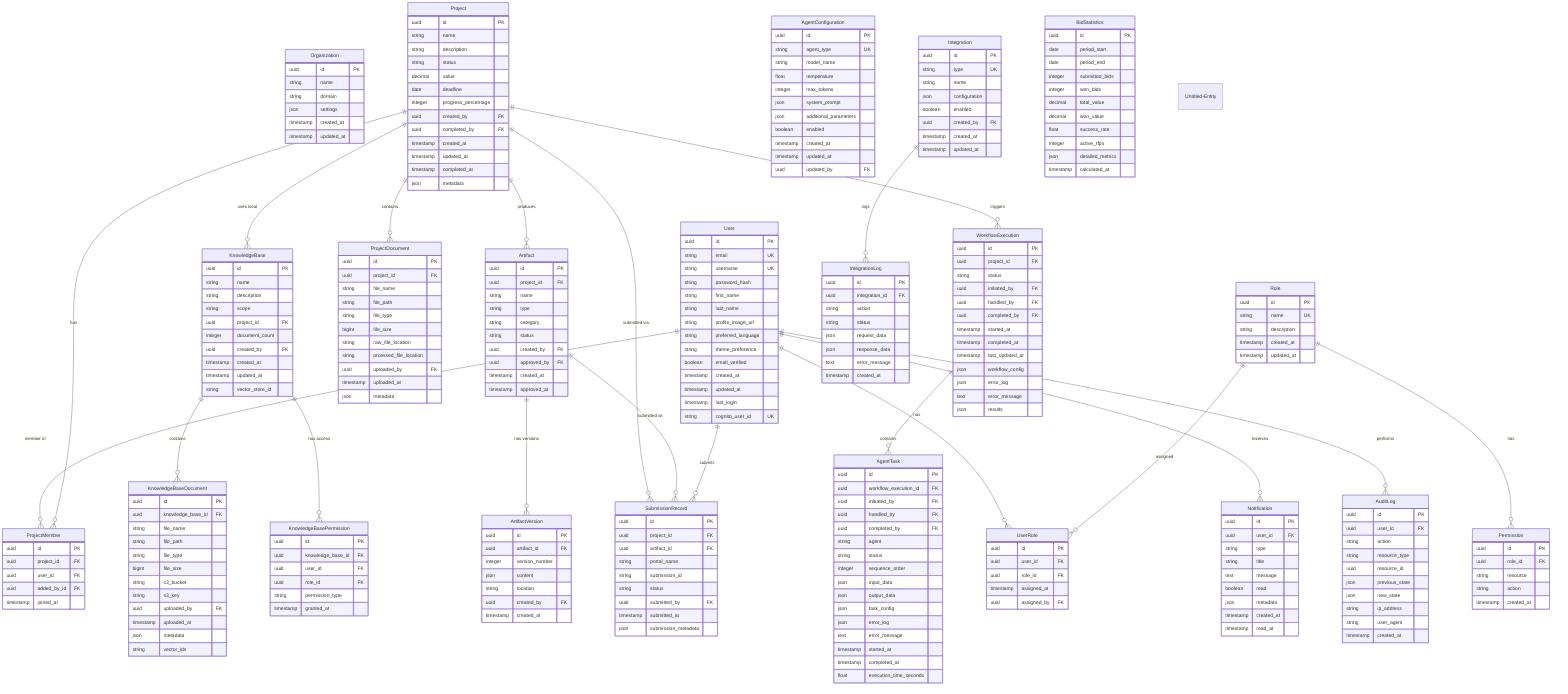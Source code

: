 erDiagram
	direction TB
	User {
		uuid id PK ""  
		string email UK ""  
		string username UK ""  
		string password_hash  ""  
		string first_name  ""  
		string last_name  ""  
		string profile_image_url  ""  
		string preferred_language  ""  
		string theme_preference  ""  
		boolean email_verified  ""  
		timestamp created_at  ""  
		timestamp updated_at  ""  
		timestamp last_login  ""  
		string cognito_user_id UK ""  
	}

	UserRole {
		uuid id PK ""  
		uuid user_id FK ""  
		uuid role_id FK ""  
		timestamp assigned_at  ""  
		uuid assigned_by FK ""  
	}

	ProjectMember {
		uuid id PK ""  
		uuid project_id FK ""  
		uuid user_id FK ""   
		%% User id of the user who added the user
		uuid added_by_id FK ""  
		timestamp joined_at  ""  
	}

	Notification {
		uuid id PK ""  
		uuid user_id FK ""  
		string type  ""  
		string title  ""  
		text message  ""  
		boolean read  ""  
		json metadata  ""  
		timestamp created_at  ""  
		timestamp read_at  ""  
	}

	AuditLog {
		uuid id PK ""  
		uuid user_id FK ""  
		string action  ""  
		string resource_type  ""  
		uuid resource_id  ""  
		json previous_state  ""  
		json new_state  ""  
		string ip_address  ""  
		string user_agent  ""  
		timestamp created_at  ""  
	}

	Role {
		uuid id PK ""  
		string name UK ""  
		string description  ""  
		timestamp created_at  ""  
		timestamp updated_at  ""  
	}

	Permission {
		uuid id PK ""  
		uuid role_id FK ""  
		string resource  ""  
		string action  ""  
		timestamp created_at  ""  
	}

	Organization {
		uuid id PK ""  
		string name  ""  
		string domain  ""  
		json settings  ""  
		timestamp created_at  ""  
		timestamp updated_at  ""  
	}

	Project {
		uuid id PK ""  
		string name  ""  
		string description  ""  
		string status  ""  
		decimal value  ""  
		date deadline  ""  
		integer progress_percentage  ""  
		uuid created_by FK ""  
		uuid completed_by FK ""
		timestamp created_at  ""  
		timestamp updated_at  ""  
		timestamp completed_at  ""   
		json metadata  ""  
	}

	ProjectDocument {
		uuid id PK ""  
		uuid project_id FK ""  
		string file_name  ""  
		string file_path  ""  
		string file_type  ""  
		bigint file_size  ""  
		string raw_file_location  "" 
		string prcessed_file_location  "" 
		uuid uploaded_by FK ""  
		timestamp uploaded_at  ""  
		json metadata  ""  
	}

	KnowledgeBase {
		uuid id PK ""  
		string name  ""  
		string description  ""  
		string scope  ""  
		uuid project_id FK ""  
		integer document_count  ""  
		uuid created_by FK ""  
		timestamp created_at  ""  
		timestamp updated_at  ""  
		string vector_store_id  ""  
	}

	Artifact {
		uuid id PK ""  
		uuid project_id FK ""  
		string name  "" 
		%% tuep - <worddoc | pdf | ppt | excel> 
		string type  ""  
		%% categoty-  < document | q_and_a | excel >,
		string category  ""  
		string status  ""   
		uuid created_by FK ""  
		uuid approved_by FK ""  
		timestamp created_at  ""  
		timestamp approved_at  ""  
	}

	WorkflowExecution {
		uuid id PK ""  
		uuid project_id FK ""  
		string status  ""  
        %% User Id, who initiate the workflow
		uuid initiated_by FK ""  
        %% User Id, who is being handle the workflow
		uuid handled_by FK "" 
        %% User Id, who completed the workflow
		uuid completed_by FK "" 
		timestamp started_at  ""  
		timestamp completed_at  "" 
		timestamp last_updated_at  ""   
		json workflow_config  ""  
		json error_log  ""
		text error_message  "" 
		json results  ""  
	}

	KnowledgeBaseDocument {
		uuid id PK ""  
		uuid knowledge_base_id FK ""  
		string file_name  ""  
		string file_path  ""  
		string file_type  ""  
		bigint file_size  ""  
		string s3_bucket  ""  
		string s3_key  ""  
		uuid uploaded_by FK ""  
		timestamp uploaded_at  ""  
		json metadata  ""  
		string vector_ids  ""  
	}

	KnowledgeBasePermission {
		uuid id PK ""  
		uuid knowledge_base_id FK ""  
		uuid user_id FK ""  
		uuid role_id FK ""  
		string permission_type  ""  
		timestamp granted_at  ""  
	}

	ArtifactVersion {
		uuid id PK ""  
		uuid artifact_id FK ""  
		integer version_number  ""  
		json content  ""  
		%% Optional
		stirng location ""
		uuid created_by FK ""  
		timestamp created_at  ""   
	}

	AgentConfiguration {
		uuid id PK ""  
		string agent_type UK ""  
		string model_name  ""  
		float temperature  ""  
		integer max_tokens  ""  
		json system_prompt  ""  
		json additional_parameters  ""  
		boolean enabled  ""  
		timestamp created_at  ""  
		timestamp updated_at  ""  
		uuid updated_by FK ""  
	}

	AgentTask {
		uuid id PK ""  
		uuid workflow_execution_id FK ""  
        %% User Id, who initiate the agent task
		uuid initiated_by FK ""  
        %% User Id, who is being handle the agent task
		uuid handled_by FK "" 
        %% User Id, who completed the agent task
		uuid completed_by FK "" 
        %% Name of the agent who process this task
		string agent  ""  
		string status  ""  
		integer sequence_order  ""  
		json input_data  ""  
		json output_data  ""  
		json task_config  ""
		json error_log  ""
		text error_message  ""  
		timestamp started_at  ""  
		timestamp completed_at  ""  
		float execution_time_seconds  ""   
	}

	Integration {
		uuid id PK ""  
		string type UK ""  
		string name  ""  
		json configuration  ""  
		boolean enabled  ""  
		uuid created_by FK ""  
		timestamp created_at  ""  
		timestamp updated_at  ""  
	}

	IntegrationLog {
		uuid id PK ""  
		uuid integration_id FK ""  
		string action  ""  
		string status  ""  
		json request_data  ""  
		json response_data  ""  
		text error_message  ""  
		timestamp created_at  ""  
	}

	BidStatistics {
		uuid id PK ""  
		date period_start  ""  
		date period_end  ""  
		integer submitted_bids  ""  
		integer won_bids  ""  
		decimal total_value  ""  
		decimal won_value  ""  
		float success_rate  ""  
		integer active_rfps  ""  
		json detailed_metrics  ""  
		timestamp calculated_at  ""  
	}

	SubmissionRecord {
		uuid id PK ""  
		uuid project_id FK ""  
		uuid artifact_id FK ""  
		string portal_name  ""  
		string submission_id  ""  
		string status  ""  
		uuid submitted_by FK ""  
		timestamp submitted_at  ""  
		json submission_metadata  ""  
	}

	Untitled-Entity {

	}

	User||--o{UserRole:"has"
	User||--o{ProjectMember:"member of"
	User||--o{Notification:"receives"
	User||--o{AuditLog:"performs"
	Role||--o{UserRole:"assigned"
	Role||--o{Permission:"has"
	Project||--o{ProjectMember:"has"
	Project||--o{ProjectDocument:"contains"
	Project||--o{KnowledgeBase:"uses local"
	Project||--o{Artifact:"produces"
	Project||--o{WorkflowExecution:"triggers"
	KnowledgeBase||--o{KnowledgeBaseDocument:"contains"
	KnowledgeBase||--o{KnowledgeBasePermission:"has access"
	Artifact||--o{ArtifactVersion:"has versions"
	WorkflowExecution||--o{AgentTask:"contains"
	Integration||--o{IntegrationLog:"logs"
	Project||--o{SubmissionRecord:"submitted via"
	Artifact||--o{SubmissionRecord:"submitted as"
	User||--o{SubmissionRecord:"submits"